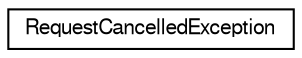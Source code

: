 digraph G
{
  edge [fontname="FreeSans",fontsize="10",labelfontname="FreeSans",labelfontsize="10"];
  node [fontname="FreeSans",fontsize="10",shape=record];
  rankdir=LR;
  Node1 [label="RequestCancelledException",height=0.2,width=0.4,color="black", fillcolor="white", style="filled",URL="$df/dac/classcom_1_1scoreloop_1_1client_1_1android_1_1core_1_1controller_1_1_request_cancelled_exception.html"];
}
